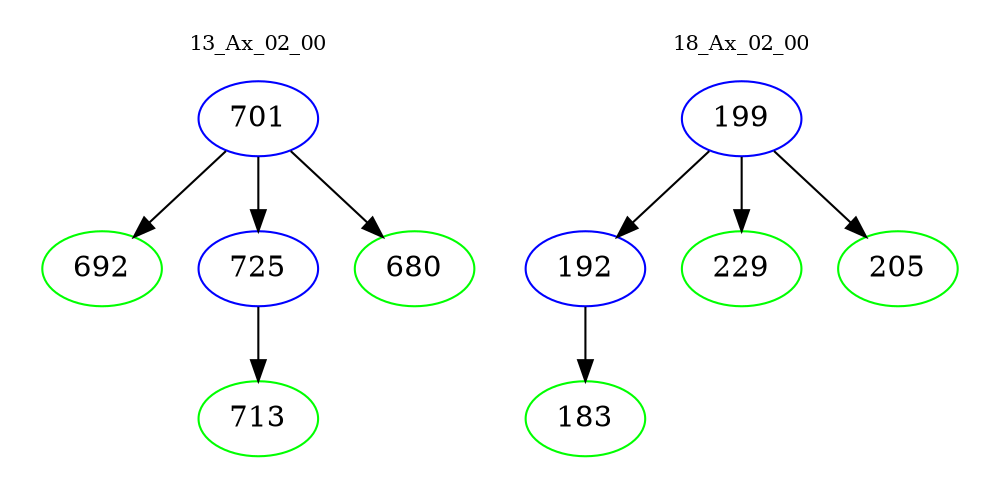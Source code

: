 digraph{
subgraph cluster_0 {
color = white
label = "13_Ax_02_00";
fontsize=10;
T0_701 [label="701", color="blue"]
T0_701 -> T0_692 [color="black"]
T0_692 [label="692", color="green"]
T0_701 -> T0_725 [color="black"]
T0_725 [label="725", color="blue"]
T0_725 -> T0_713 [color="black"]
T0_713 [label="713", color="green"]
T0_701 -> T0_680 [color="black"]
T0_680 [label="680", color="green"]
}
subgraph cluster_1 {
color = white
label = "18_Ax_02_00";
fontsize=10;
T1_199 [label="199", color="blue"]
T1_199 -> T1_192 [color="black"]
T1_192 [label="192", color="blue"]
T1_192 -> T1_183 [color="black"]
T1_183 [label="183", color="green"]
T1_199 -> T1_229 [color="black"]
T1_229 [label="229", color="green"]
T1_199 -> T1_205 [color="black"]
T1_205 [label="205", color="green"]
}
}
